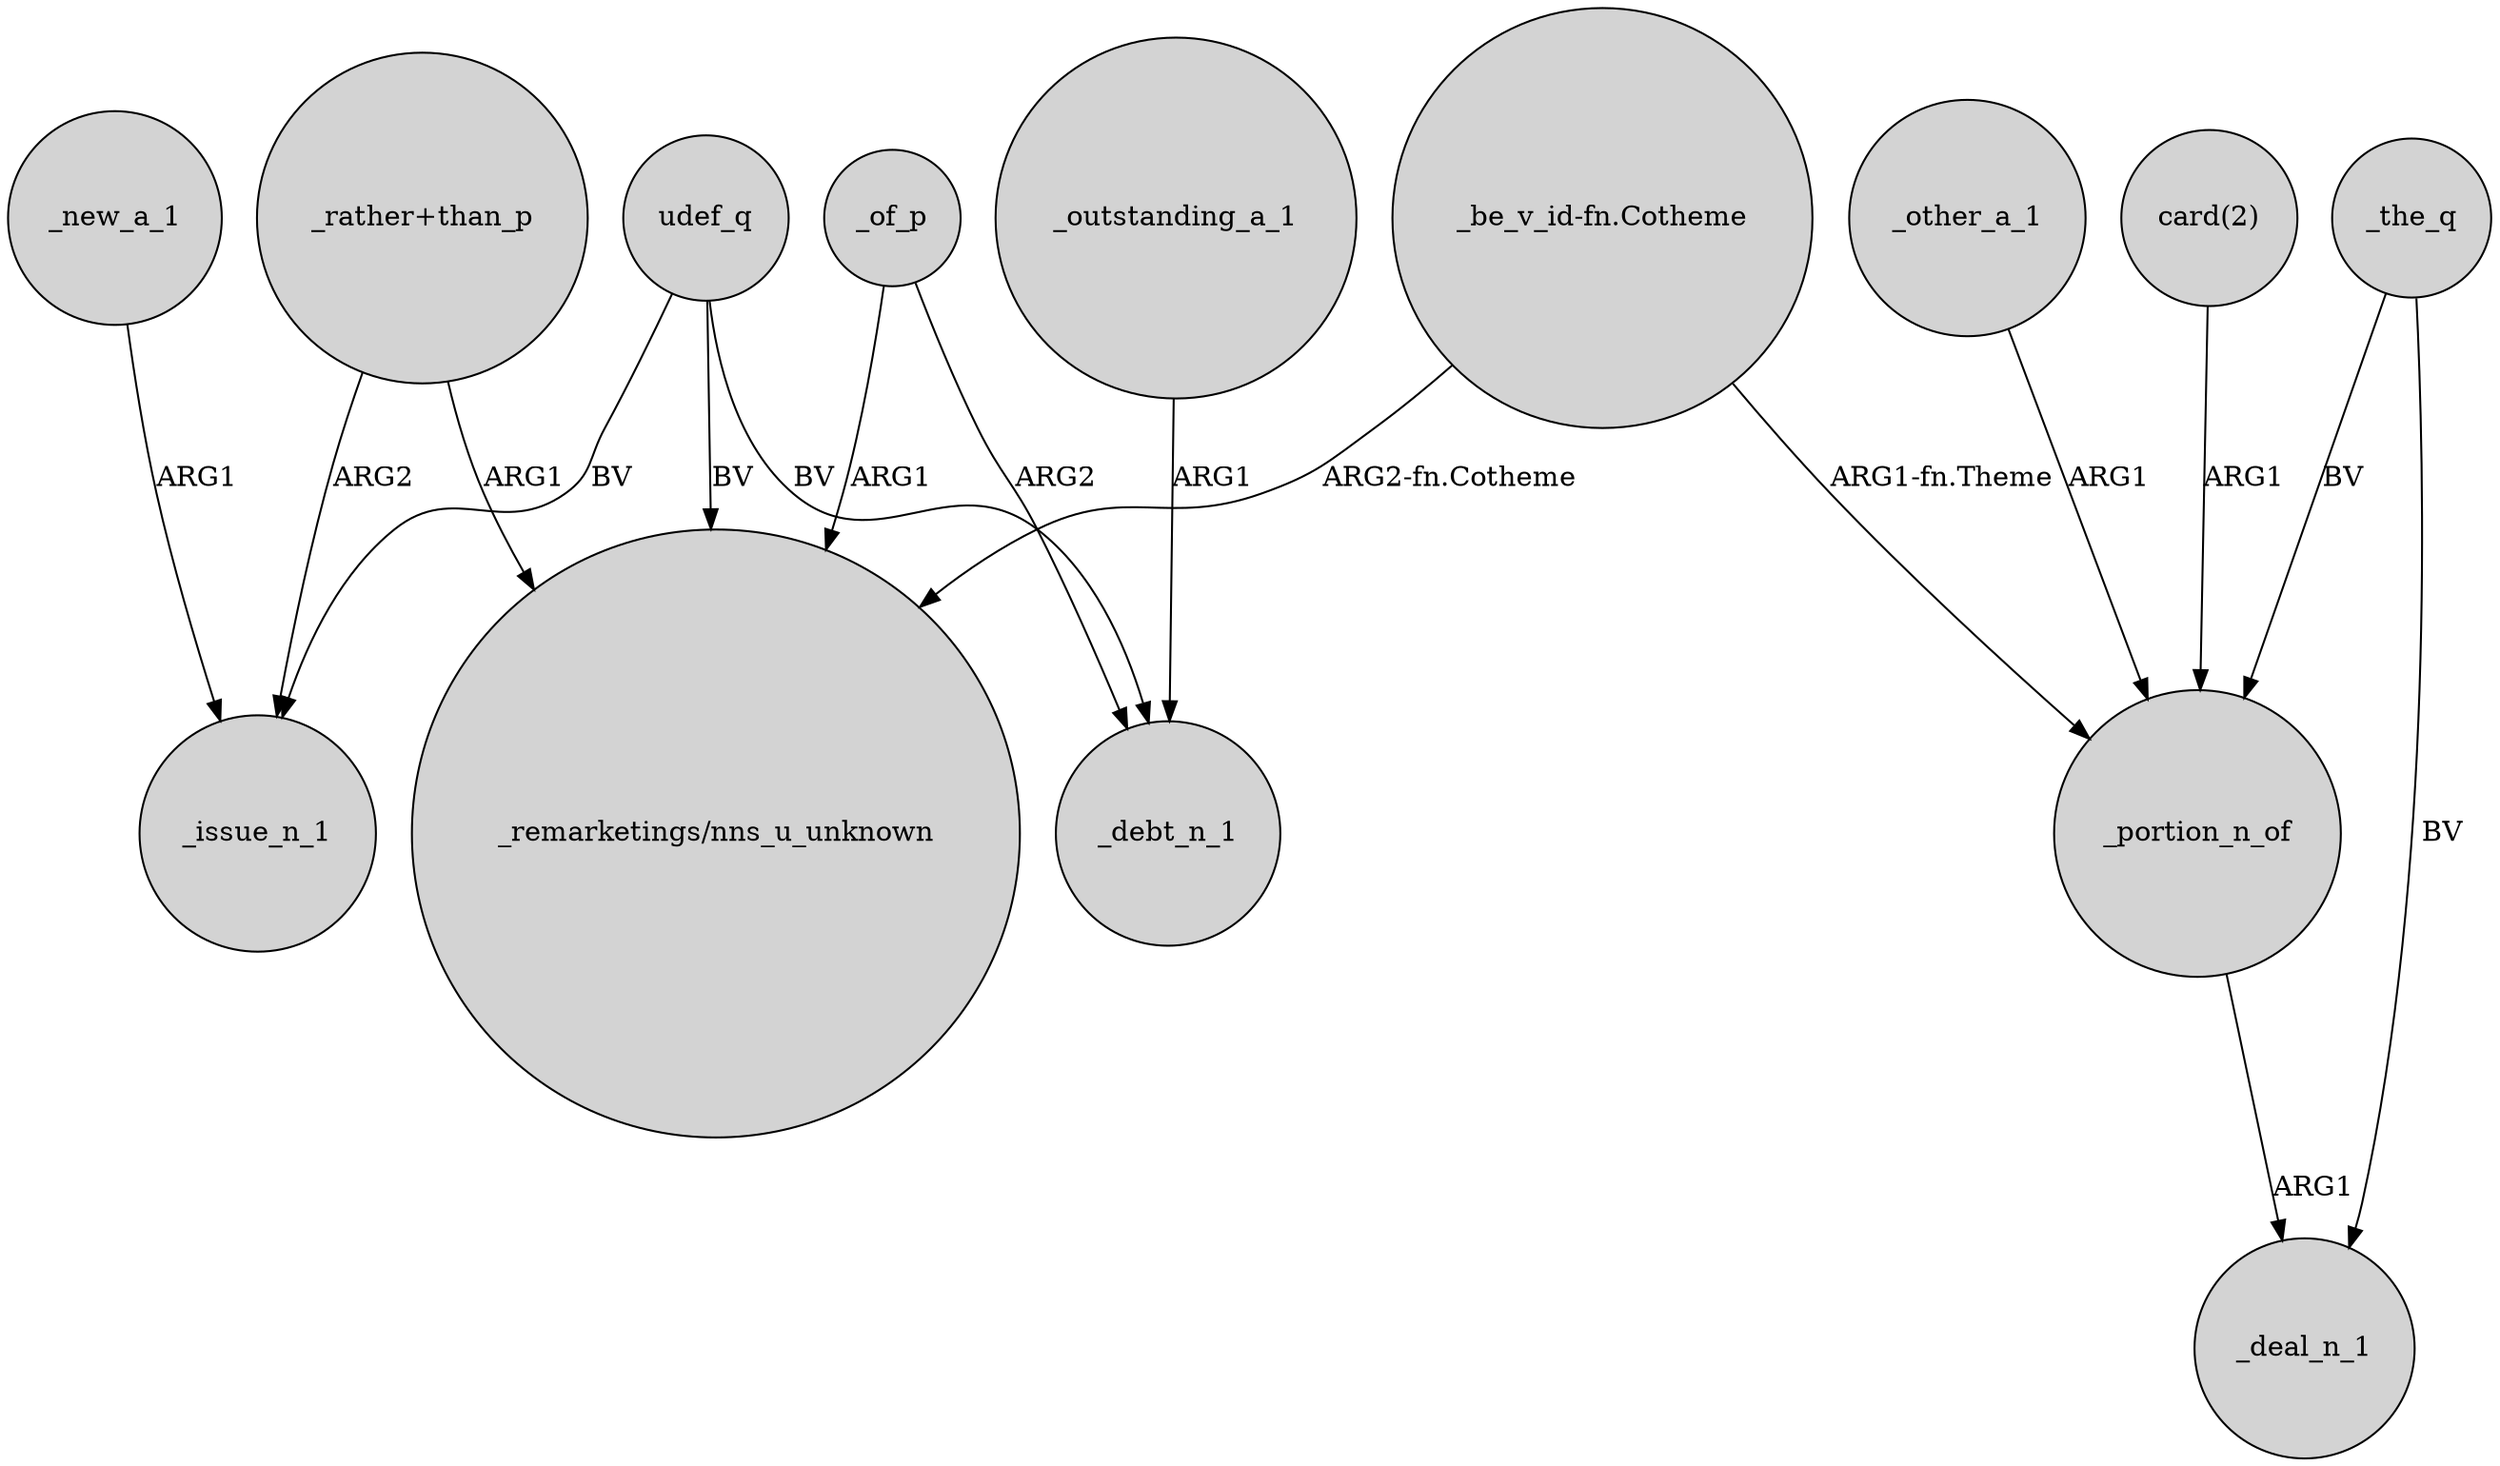 digraph {
	node [shape=circle style=filled]
	"_rather+than_p" -> _issue_n_1 [label=ARG2]
	udef_q -> _debt_n_1 [label=BV]
	_of_p -> _debt_n_1 [label=ARG2]
	_outstanding_a_1 -> _debt_n_1 [label=ARG1]
	udef_q -> _issue_n_1 [label=BV]
	_portion_n_of -> _deal_n_1 [label=ARG1]
	"_be_v_id-fn.Cotheme" -> "_remarketings/nns_u_unknown" [label="ARG2-fn.Cotheme"]
	_the_q -> _portion_n_of [label=BV]
	_the_q -> _deal_n_1 [label=BV]
	_new_a_1 -> _issue_n_1 [label=ARG1]
	udef_q -> "_remarketings/nns_u_unknown" [label=BV]
	_other_a_1 -> _portion_n_of [label=ARG1]
	"_rather+than_p" -> "_remarketings/nns_u_unknown" [label=ARG1]
	"card(2)" -> _portion_n_of [label=ARG1]
	_of_p -> "_remarketings/nns_u_unknown" [label=ARG1]
	"_be_v_id-fn.Cotheme" -> _portion_n_of [label="ARG1-fn.Theme"]
}
